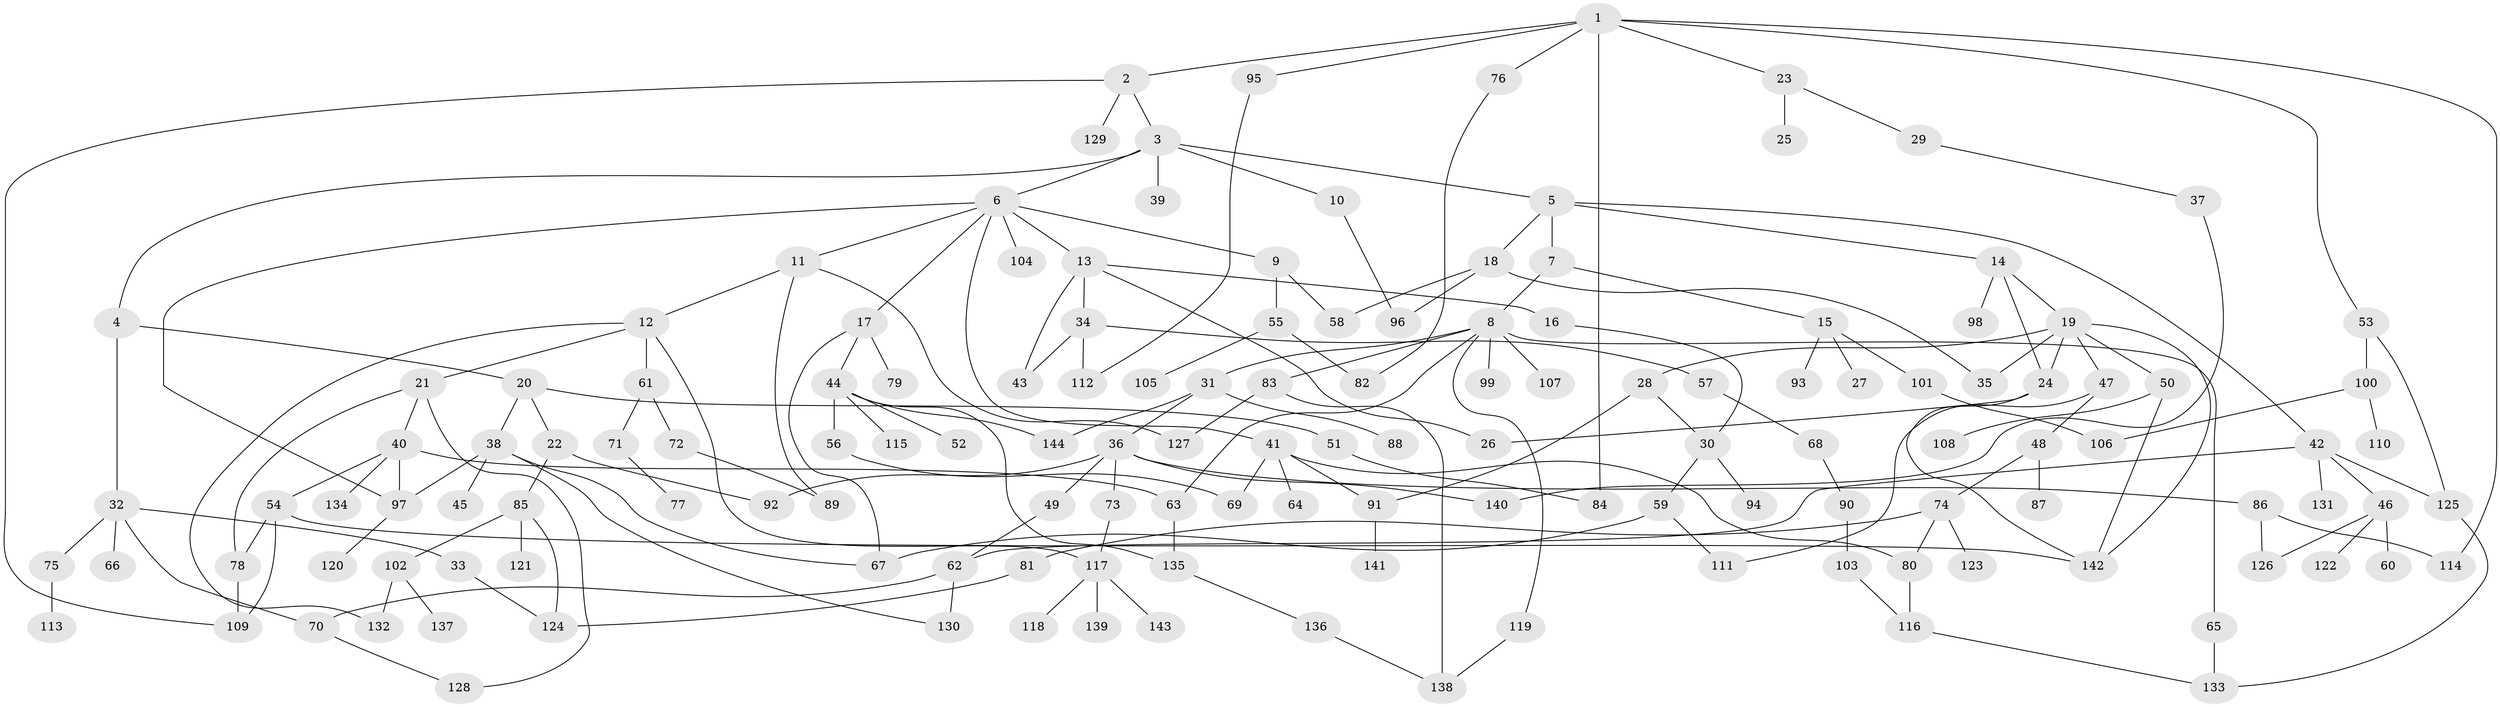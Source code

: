 // coarse degree distribution, {4: 0.2361111111111111, 2: 0.2777777777777778, 6: 0.041666666666666664, 3: 0.25, 5: 0.05555555555555555, 7: 0.041666666666666664, 1: 0.09722222222222222}
// Generated by graph-tools (version 1.1) at 2025/36/03/04/25 23:36:10]
// undirected, 144 vertices, 191 edges
graph export_dot {
  node [color=gray90,style=filled];
  1;
  2;
  3;
  4;
  5;
  6;
  7;
  8;
  9;
  10;
  11;
  12;
  13;
  14;
  15;
  16;
  17;
  18;
  19;
  20;
  21;
  22;
  23;
  24;
  25;
  26;
  27;
  28;
  29;
  30;
  31;
  32;
  33;
  34;
  35;
  36;
  37;
  38;
  39;
  40;
  41;
  42;
  43;
  44;
  45;
  46;
  47;
  48;
  49;
  50;
  51;
  52;
  53;
  54;
  55;
  56;
  57;
  58;
  59;
  60;
  61;
  62;
  63;
  64;
  65;
  66;
  67;
  68;
  69;
  70;
  71;
  72;
  73;
  74;
  75;
  76;
  77;
  78;
  79;
  80;
  81;
  82;
  83;
  84;
  85;
  86;
  87;
  88;
  89;
  90;
  91;
  92;
  93;
  94;
  95;
  96;
  97;
  98;
  99;
  100;
  101;
  102;
  103;
  104;
  105;
  106;
  107;
  108;
  109;
  110;
  111;
  112;
  113;
  114;
  115;
  116;
  117;
  118;
  119;
  120;
  121;
  122;
  123;
  124;
  125;
  126;
  127;
  128;
  129;
  130;
  131;
  132;
  133;
  134;
  135;
  136;
  137;
  138;
  139;
  140;
  141;
  142;
  143;
  144;
  1 -- 2;
  1 -- 23;
  1 -- 53;
  1 -- 76;
  1 -- 84;
  1 -- 95;
  1 -- 114;
  2 -- 3;
  2 -- 129;
  2 -- 109;
  3 -- 4;
  3 -- 5;
  3 -- 6;
  3 -- 10;
  3 -- 39;
  4 -- 20;
  4 -- 32;
  5 -- 7;
  5 -- 14;
  5 -- 18;
  5 -- 42;
  6 -- 9;
  6 -- 11;
  6 -- 13;
  6 -- 17;
  6 -- 41;
  6 -- 97;
  6 -- 104;
  7 -- 8;
  7 -- 15;
  8 -- 31;
  8 -- 63;
  8 -- 65;
  8 -- 83;
  8 -- 99;
  8 -- 107;
  8 -- 119;
  9 -- 55;
  9 -- 58;
  10 -- 96;
  11 -- 12;
  11 -- 127;
  11 -- 89;
  12 -- 21;
  12 -- 61;
  12 -- 132;
  12 -- 117;
  13 -- 16;
  13 -- 26;
  13 -- 34;
  13 -- 43;
  14 -- 19;
  14 -- 98;
  14 -- 24;
  15 -- 27;
  15 -- 93;
  15 -- 101;
  16 -- 30;
  17 -- 44;
  17 -- 79;
  17 -- 67;
  18 -- 35;
  18 -- 58;
  18 -- 96;
  19 -- 24;
  19 -- 28;
  19 -- 47;
  19 -- 50;
  19 -- 35;
  19 -- 142;
  20 -- 22;
  20 -- 38;
  20 -- 51;
  21 -- 40;
  21 -- 128;
  21 -- 78;
  22 -- 85;
  22 -- 92;
  23 -- 25;
  23 -- 29;
  24 -- 26;
  24 -- 142;
  28 -- 91;
  28 -- 30;
  29 -- 37;
  30 -- 59;
  30 -- 94;
  31 -- 36;
  31 -- 88;
  31 -- 144;
  32 -- 33;
  32 -- 66;
  32 -- 75;
  32 -- 70;
  33 -- 124;
  34 -- 43;
  34 -- 57;
  34 -- 112;
  36 -- 49;
  36 -- 73;
  36 -- 86;
  36 -- 140;
  36 -- 92;
  37 -- 140;
  38 -- 45;
  38 -- 67;
  38 -- 130;
  38 -- 97;
  40 -- 54;
  40 -- 134;
  40 -- 63;
  40 -- 97;
  41 -- 64;
  41 -- 80;
  41 -- 91;
  41 -- 69;
  42 -- 46;
  42 -- 62;
  42 -- 131;
  42 -- 125;
  44 -- 52;
  44 -- 56;
  44 -- 115;
  44 -- 135;
  44 -- 144;
  46 -- 60;
  46 -- 122;
  46 -- 126;
  47 -- 48;
  47 -- 111;
  48 -- 74;
  48 -- 87;
  49 -- 62;
  50 -- 108;
  50 -- 142;
  51 -- 84;
  53 -- 100;
  53 -- 125;
  54 -- 78;
  54 -- 142;
  54 -- 109;
  55 -- 105;
  55 -- 82;
  56 -- 69;
  57 -- 68;
  59 -- 111;
  59 -- 67;
  61 -- 71;
  61 -- 72;
  62 -- 70;
  62 -- 130;
  63 -- 135;
  65 -- 133;
  68 -- 90;
  70 -- 128;
  71 -- 77;
  72 -- 89;
  73 -- 117;
  74 -- 81;
  74 -- 123;
  74 -- 80;
  75 -- 113;
  76 -- 82;
  78 -- 109;
  80 -- 116;
  81 -- 124;
  83 -- 127;
  83 -- 138;
  85 -- 102;
  85 -- 121;
  85 -- 124;
  86 -- 126;
  86 -- 114;
  90 -- 103;
  91 -- 141;
  95 -- 112;
  97 -- 120;
  100 -- 110;
  100 -- 106;
  101 -- 106;
  102 -- 137;
  102 -- 132;
  103 -- 116;
  116 -- 133;
  117 -- 118;
  117 -- 139;
  117 -- 143;
  119 -- 138;
  125 -- 133;
  135 -- 136;
  136 -- 138;
}
